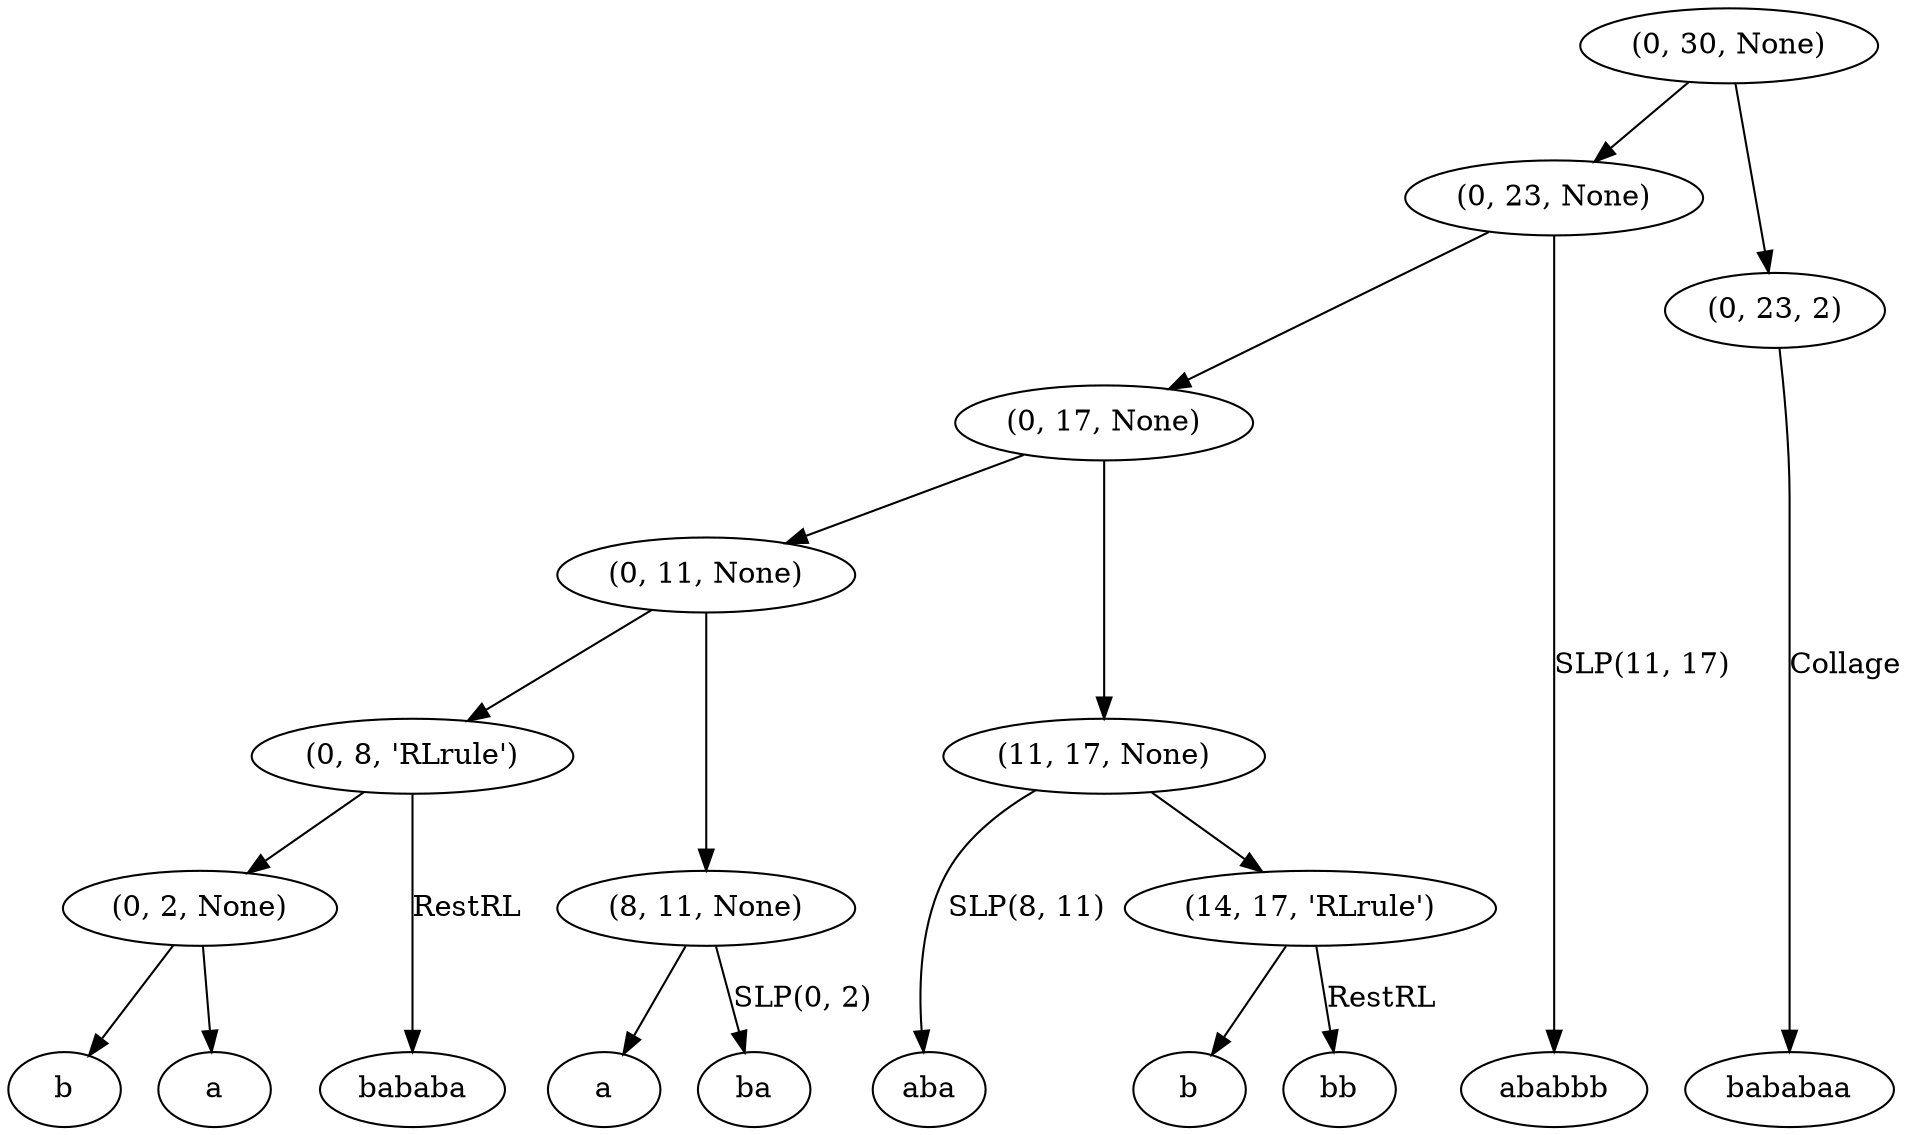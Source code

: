 digraph G {
  "(0, 1, 98)" [label="b"];
  "(0, 2, None)" -> "(0, 1, 98)";
  "(0, 2, None)" -> "(1, 2, 97)";
  "(0, 8, 'RLrule')" -> "(0, 2, None)";
  "(0, 8, 'RLrule')" -> "(2, 8, 0)" [label="RestRL"];
  "(0, 23, None)" -> "(0, 17, None)";
  "(0, 23, None)" -> "(17, 23, 11)" [label="SLP(11, 17)"];
  "(0, 30, None)" -> "(0, 23, None)";
  "(0, 30, None)" -> "(0, 23, 2)";
  "(0, 23, 2)" -> "0"[label="Collage"];
  "0" [label="bababaa"];
  "(0, 11, None)" -> "(0, 8, 'RLrule')";
  "(0, 11, None)" -> "(8, 11, None)";
  "(0, 17, None)" -> "(0, 11, None)";
  "(0, 17, None)" -> "(11, 17, None)";
  "(1, 2, 97)" [label="a"];
  "(2, 8, 0)" [label="bababa"];
  "(8, 9, 97)" [label="a"];
  "(8, 11, None)" -> "(8, 9, 97)";
  "(8, 11, None)" -> "(9, 11, 0)" [label="SLP(0, 2)"];
  "(9, 11, 0)" [label="ba"];
  "(11, 14, 8)" [label="aba"];
  "(11, 17, None)" -> "(11, 14, 8)" [label="SLP(8, 11)"];
  "(11, 17, None)" -> "(14, 17, 'RLrule')";
  "(14, 15, 98)" [label="b"];
  "(14, 17, 'RLrule')" -> "(14, 15, 98)";
  "(14, 17, 'RLrule')" -> "(15, 17, 14)" [label="RestRL"];
  "(15, 17, 14)" [label="bb"];
  "(17, 23, 11)" [label="ababbb"];
  {rank=same; "(0, 1, 98)" "(1, 2, 97)" "(2, 8, 0)" "(8, 9, 97)" "(9, 11, 0)" "(11, 14, 8)" "(14, 15, 98)" "(15, 17, 14)" "(17, 23, 11)" "0" }
  ordering=out;
}
